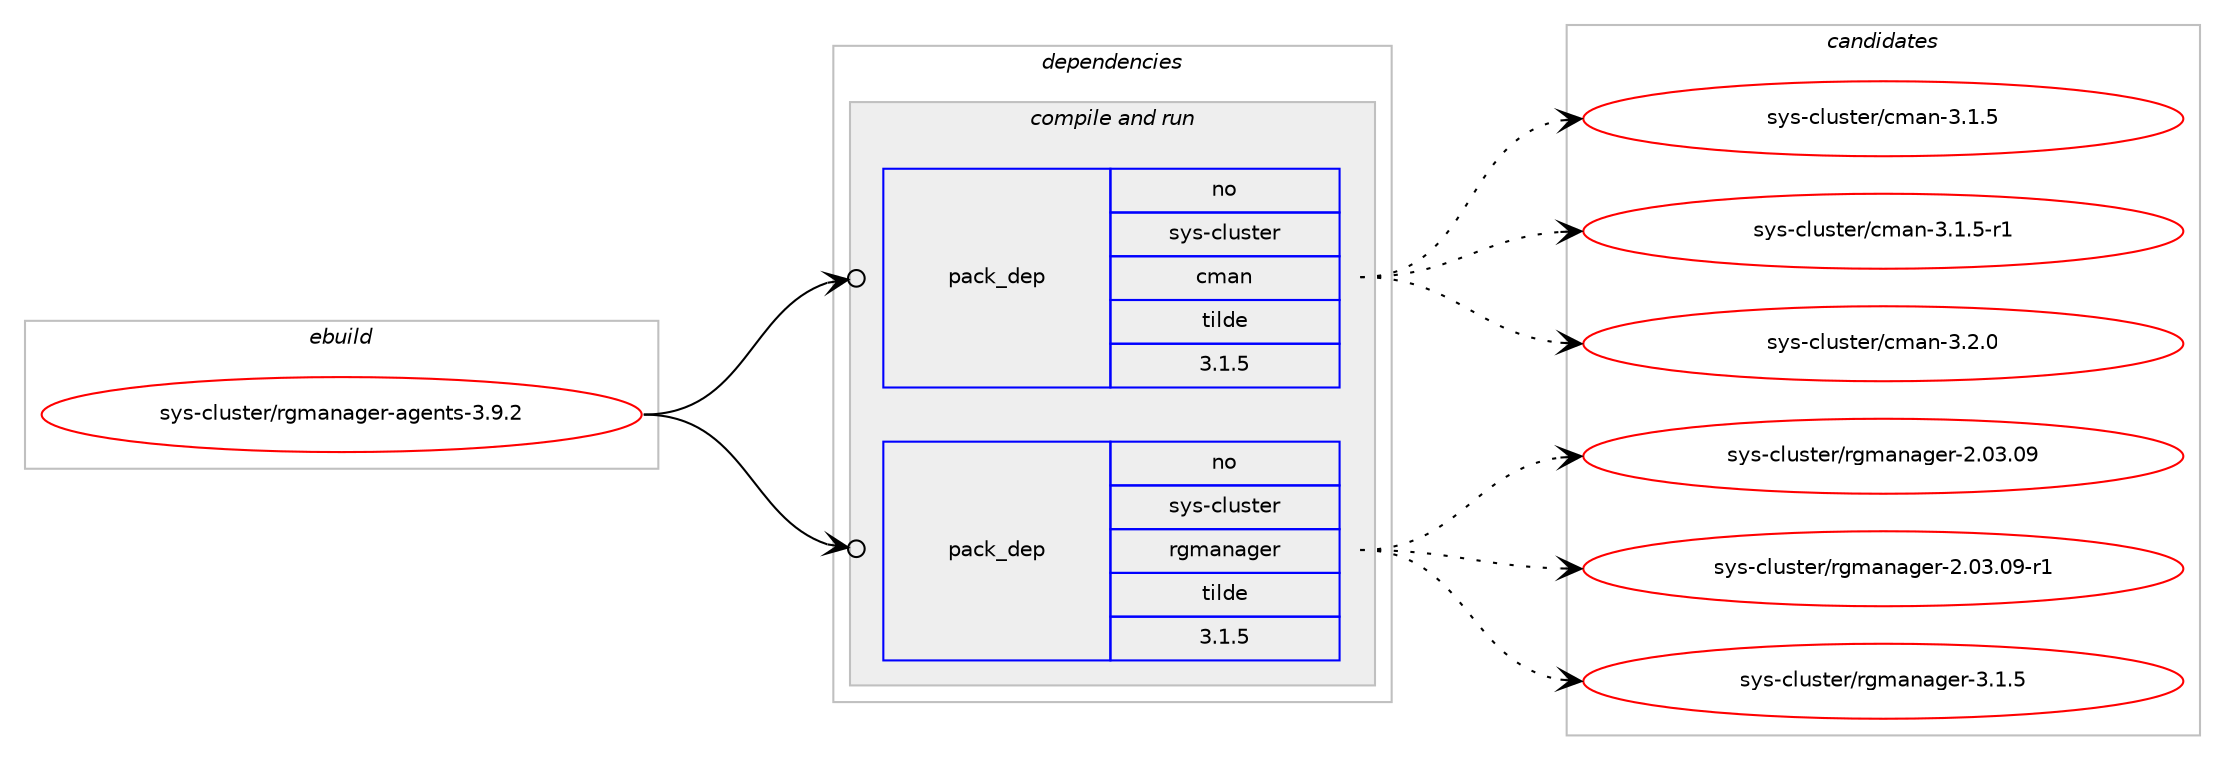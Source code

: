 digraph prolog {

# *************
# Graph options
# *************

newrank=true;
concentrate=true;
compound=true;
graph [rankdir=LR,fontname=Helvetica,fontsize=10,ranksep=1.5];#, ranksep=2.5, nodesep=0.2];
edge  [arrowhead=vee];
node  [fontname=Helvetica,fontsize=10];

# **********
# The ebuild
# **********

subgraph cluster_leftcol {
color=gray;
rank=same;
label=<<i>ebuild</i>>;
id [label="sys-cluster/rgmanager-agents-3.9.2", color=red, width=4, href="../sys-cluster/rgmanager-agents-3.9.2.svg"];
}

# ****************
# The dependencies
# ****************

subgraph cluster_midcol {
color=gray;
label=<<i>dependencies</i>>;
subgraph cluster_compile {
fillcolor="#eeeeee";
style=filled;
label=<<i>compile</i>>;
}
subgraph cluster_compileandrun {
fillcolor="#eeeeee";
style=filled;
label=<<i>compile and run</i>>;
subgraph pack358390 {
dependency482515 [label=<<TABLE BORDER="0" CELLBORDER="1" CELLSPACING="0" CELLPADDING="4" WIDTH="220"><TR><TD ROWSPAN="6" CELLPADDING="30">pack_dep</TD></TR><TR><TD WIDTH="110">no</TD></TR><TR><TD>sys-cluster</TD></TR><TR><TD>cman</TD></TR><TR><TD>tilde</TD></TR><TR><TD>3.1.5</TD></TR></TABLE>>, shape=none, color=blue];
}
id:e -> dependency482515:w [weight=20,style="solid",arrowhead="odotvee"];
subgraph pack358391 {
dependency482516 [label=<<TABLE BORDER="0" CELLBORDER="1" CELLSPACING="0" CELLPADDING="4" WIDTH="220"><TR><TD ROWSPAN="6" CELLPADDING="30">pack_dep</TD></TR><TR><TD WIDTH="110">no</TD></TR><TR><TD>sys-cluster</TD></TR><TR><TD>rgmanager</TD></TR><TR><TD>tilde</TD></TR><TR><TD>3.1.5</TD></TR></TABLE>>, shape=none, color=blue];
}
id:e -> dependency482516:w [weight=20,style="solid",arrowhead="odotvee"];
}
subgraph cluster_run {
fillcolor="#eeeeee";
style=filled;
label=<<i>run</i>>;
}
}

# **************
# The candidates
# **************

subgraph cluster_choices {
rank=same;
color=gray;
label=<<i>candidates</i>>;

subgraph choice358390 {
color=black;
nodesep=1;
choice1151211154599108117115116101114479910997110455146494653 [label="sys-cluster/cman-3.1.5", color=red, width=4,href="../sys-cluster/cman-3.1.5.svg"];
choice11512111545991081171151161011144799109971104551464946534511449 [label="sys-cluster/cman-3.1.5-r1", color=red, width=4,href="../sys-cluster/cman-3.1.5-r1.svg"];
choice1151211154599108117115116101114479910997110455146504648 [label="sys-cluster/cman-3.2.0", color=red, width=4,href="../sys-cluster/cman-3.2.0.svg"];
dependency482515:e -> choice1151211154599108117115116101114479910997110455146494653:w [style=dotted,weight="100"];
dependency482515:e -> choice11512111545991081171151161011144799109971104551464946534511449:w [style=dotted,weight="100"];
dependency482515:e -> choice1151211154599108117115116101114479910997110455146504648:w [style=dotted,weight="100"];
}
subgraph choice358391 {
color=black;
nodesep=1;
choice11512111545991081171151161011144711410310997110971031011144550464851464857 [label="sys-cluster/rgmanager-2.03.09", color=red, width=4,href="../sys-cluster/rgmanager-2.03.09.svg"];
choice115121115459910811711511610111447114103109971109710310111445504648514648574511449 [label="sys-cluster/rgmanager-2.03.09-r1", color=red, width=4,href="../sys-cluster/rgmanager-2.03.09-r1.svg"];
choice1151211154599108117115116101114471141031099711097103101114455146494653 [label="sys-cluster/rgmanager-3.1.5", color=red, width=4,href="../sys-cluster/rgmanager-3.1.5.svg"];
dependency482516:e -> choice11512111545991081171151161011144711410310997110971031011144550464851464857:w [style=dotted,weight="100"];
dependency482516:e -> choice115121115459910811711511610111447114103109971109710310111445504648514648574511449:w [style=dotted,weight="100"];
dependency482516:e -> choice1151211154599108117115116101114471141031099711097103101114455146494653:w [style=dotted,weight="100"];
}
}

}
